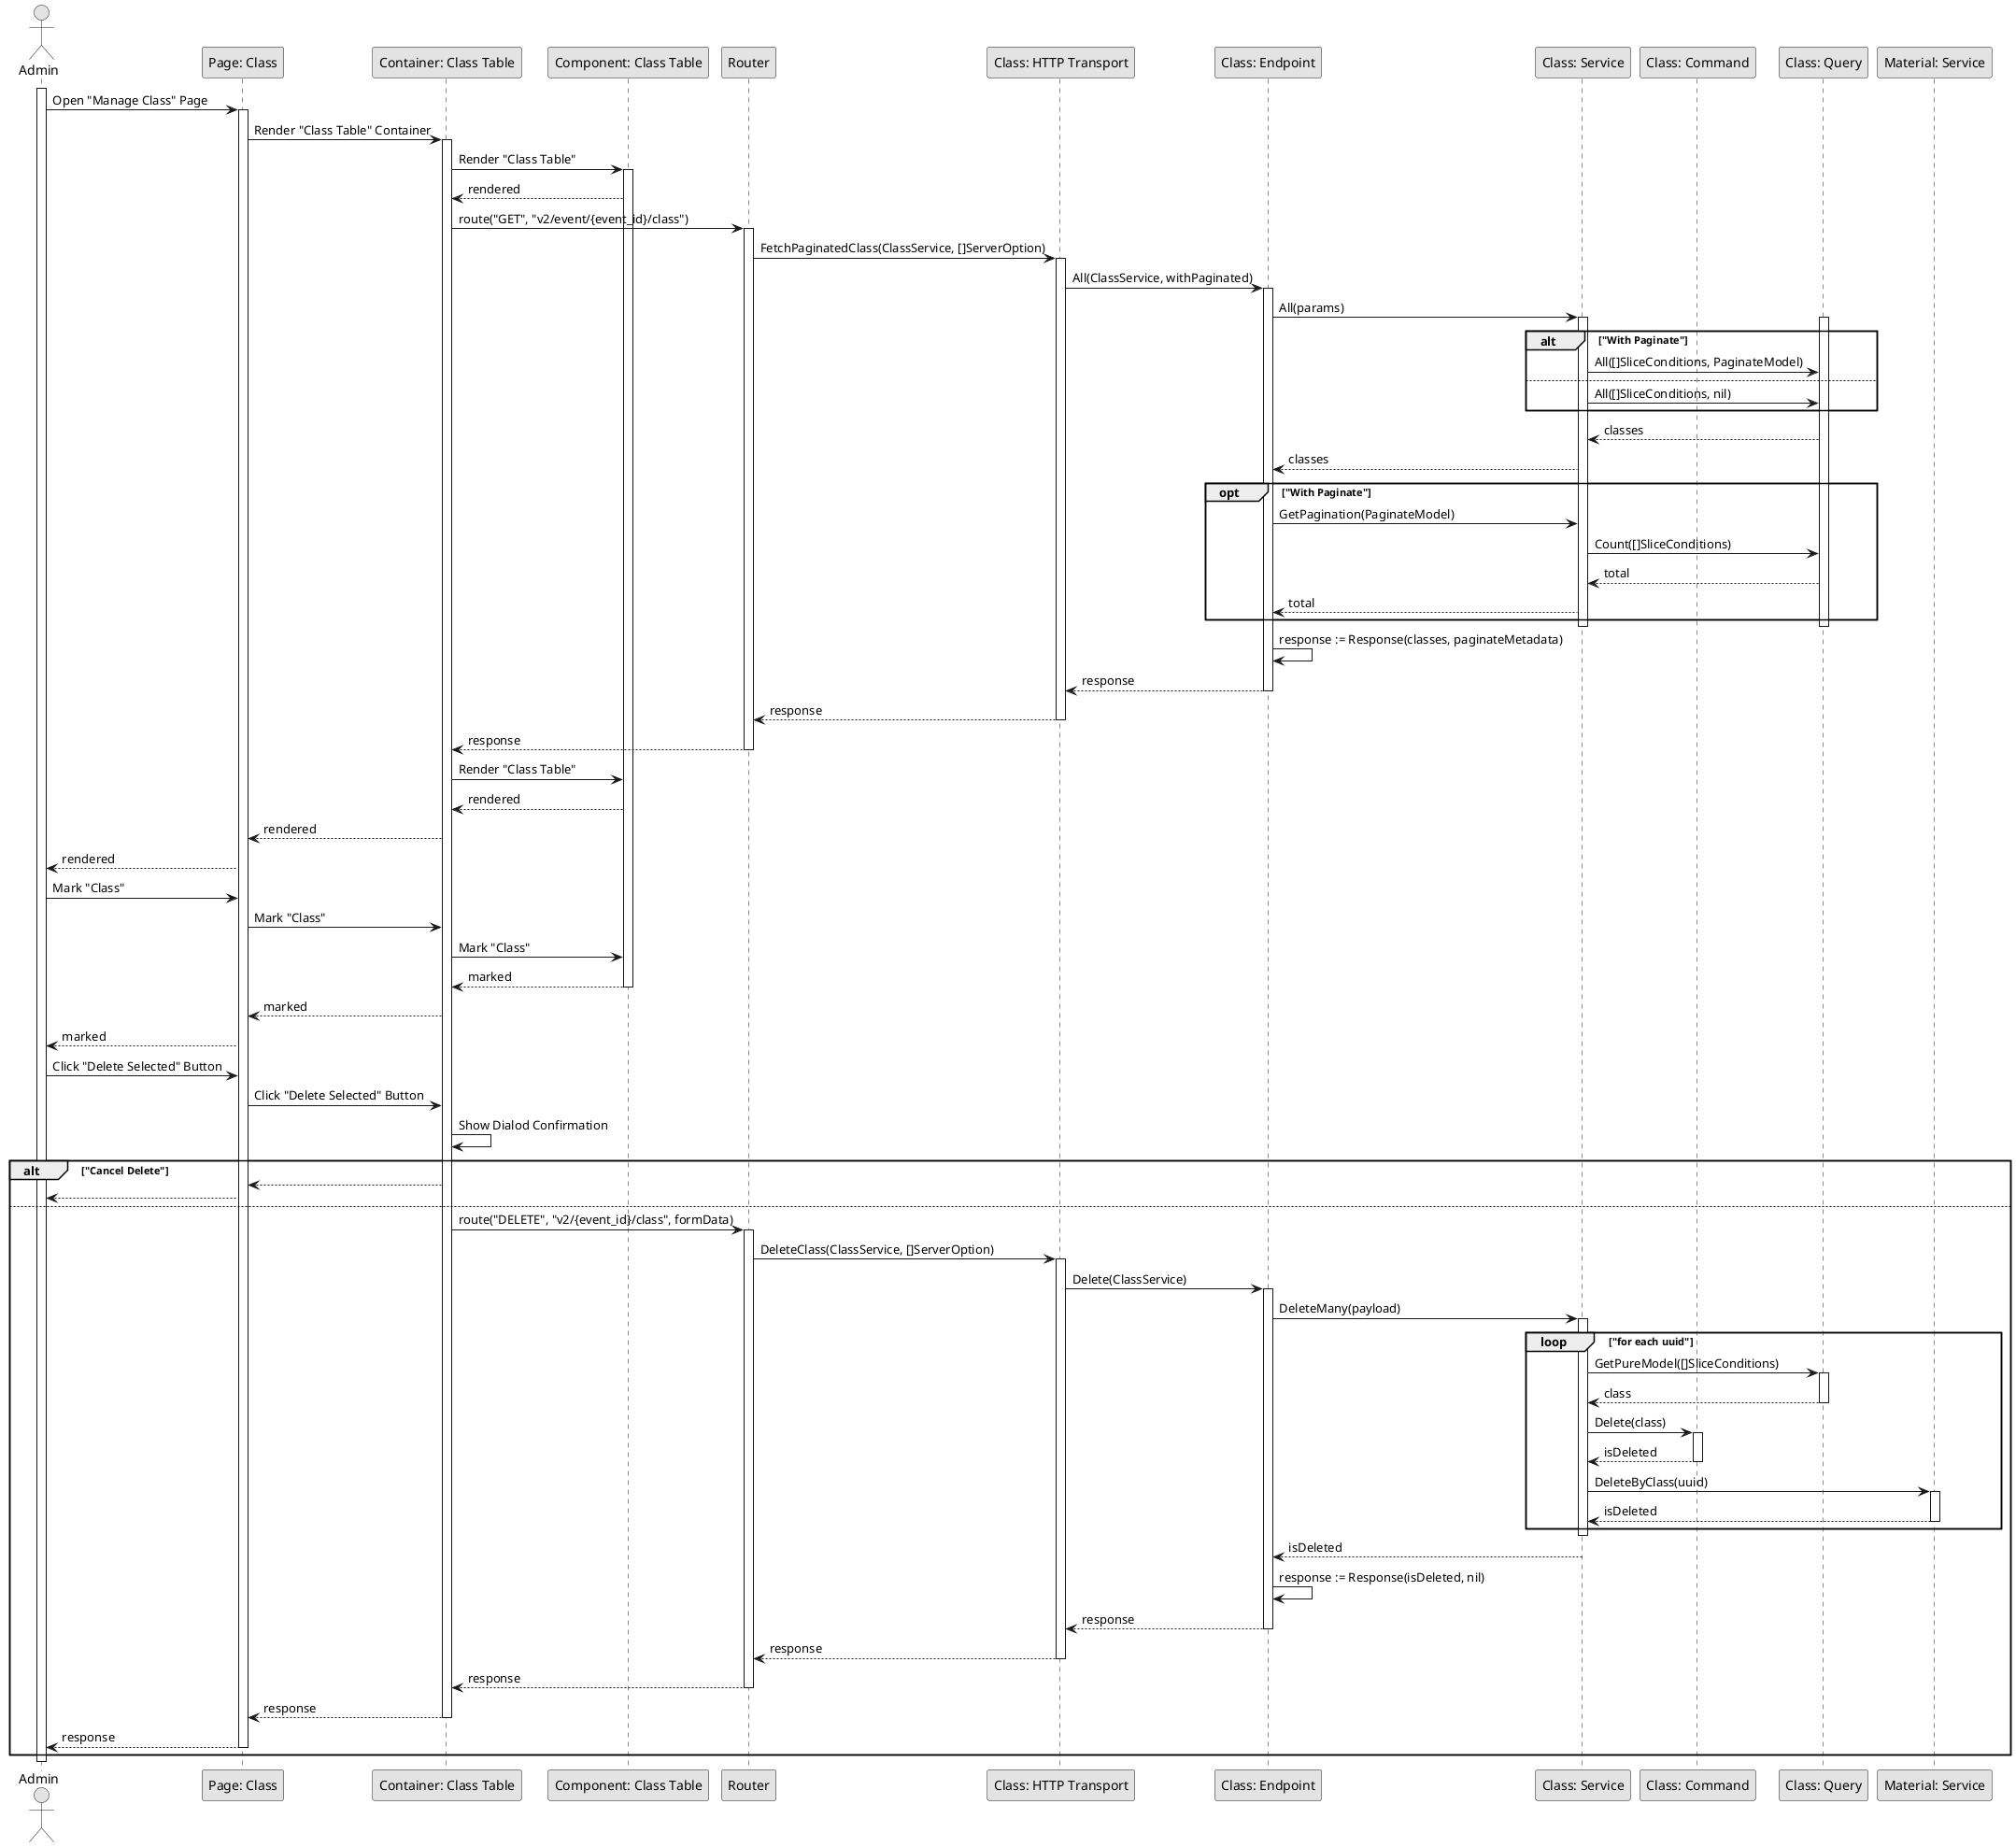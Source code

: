 @startuml DeleteClass

skinparam Monochrome true
skinparam Shadowing false

actor Admin
participant "Page: Class" as ClassPage
participant "Container: Class Table" as ClassTableContainer
participant "Component: Class Table" as ClassTable
participant "Router" as Router
participant "Class: HTTP Transport" as ClassHTTPTransport
participant "Class: Endpoint" as ClassEndpoint
participant "Class: Service" as ClassService
participant "Class: Command" as ClassCommand
participant "Class: Query" as ClassQuery
participant "Material: Service" as MaterialService

activate Admin

Admin->ClassPage: Open "Manage Class" Page
activate ClassPage
ClassPage->ClassTableContainer: Render "Class Table" Container
activate ClassTableContainer
ClassTableContainer->ClassTable: Render "Class Table"
activate ClassTable
ClassTable-->ClassTableContainer: rendered
ClassTableContainer->Router: route("GET", "v2/event/{event_id}/class")
activate Router
Router->ClassHTTPTransport: FetchPaginatedClass(ClassService, []ServerOption)
activate ClassHTTPTransport
ClassHTTPTransport->ClassEndpoint: All(ClassService, withPaginated)
activate ClassEndpoint
ClassEndpoint->ClassService: All(params)

activate ClassService
activate ClassQuery
alt "With Paginate"
    ClassService->ClassQuery: All([]SliceConditions, PaginateModel)
else
    ClassService->ClassQuery: All([]SliceConditions, nil)
end
ClassQuery-->ClassService: classes
ClassService-->ClassEndpoint: classes

opt "With Paginate"
    ClassEndpoint->ClassService: GetPagination(PaginateModel)
    ClassService->ClassQuery: Count([]SliceConditions)
    ClassQuery-->ClassService: total
    ClassService-->ClassEndpoint: total
end
deactivate ClassQuery
deactivate ClassService

ClassEndpoint->ClassEndpoint: response := Response(classes, paginateMetadata)
ClassEndpoint-->ClassHTTPTransport: response
deactivate ClassEndpoint
ClassHTTPTransport-->Router: response
deactivate ClassHTTPTransport
Router-->ClassTableContainer: response
deactivate Router
ClassTableContainer->ClassTable: Render "Class Table"
ClassTable-->ClassTableContainer: rendered
ClassTableContainer-->ClassPage: rendered
ClassPage-->Admin: rendered

Admin->ClassPage: Mark "Class"
ClassPage->ClassTableContainer: Mark "Class"
ClassTableContainer->ClassTable: Mark "Class"
ClassTable-->ClassTableContainer: marked
deactivate ClassTable
ClassTableContainer-->ClassPage: marked
ClassPage-->Admin: marked

Admin->ClassPage: Click "Delete Selected" Button
ClassPage->ClassTableContainer: Click "Delete Selected" Button
ClassTableContainer->ClassTableContainer: Show Dialod Confirmation

alt "Cancel Delete"
    ClassTableContainer-->ClassPage
    ClassPage-->Admin
else
    ClassTableContainer->Router: route("DELETE", "v2/{event_id}/class", formData)
    activate Router
    Router->ClassHTTPTransport: DeleteClass(ClassService, []ServerOption)
    activate ClassHTTPTransport
    ClassHTTPTransport->ClassEndpoint: Delete(ClassService)
    activate ClassEndpoint
    ClassEndpoint->ClassService: DeleteMany(payload)

    activate ClassService
    loop "for each uuid"
        ClassService->ClassQuery: GetPureModel([]SliceConditions)
        activate ClassQuery
        ClassQuery-->ClassService: class
        deactivate ClassQuery

        ClassService->ClassCommand: Delete(class)
        activate ClassCommand
        ClassCommand-->ClassService: isDeleted
        deactivate ClassCommand

        ClassService->MaterialService: DeleteByClass(uuid)
        activate MaterialService
        MaterialService-->ClassService: isDeleted
        deactivate MaterialService
    end
    deactivate ClassService
    
    ClassService-->ClassEndpoint: isDeleted
    ClassEndpoint->ClassEndpoint: response := Response(isDeleted, nil)
    ClassEndpoint-->ClassHTTPTransport: response
    deactivate ClassEndpoint
    ClassHTTPTransport-->Router: response
    deactivate ClassHTTPTransport
    Router-->ClassTableContainer: response
    deactivate Router
    ClassTableContainer-->ClassPage: response
    deactivate ClassTableContainer
    ClassPage-->Admin: response
    deactivate ClassPage
end

deactivate Admin

@enduml